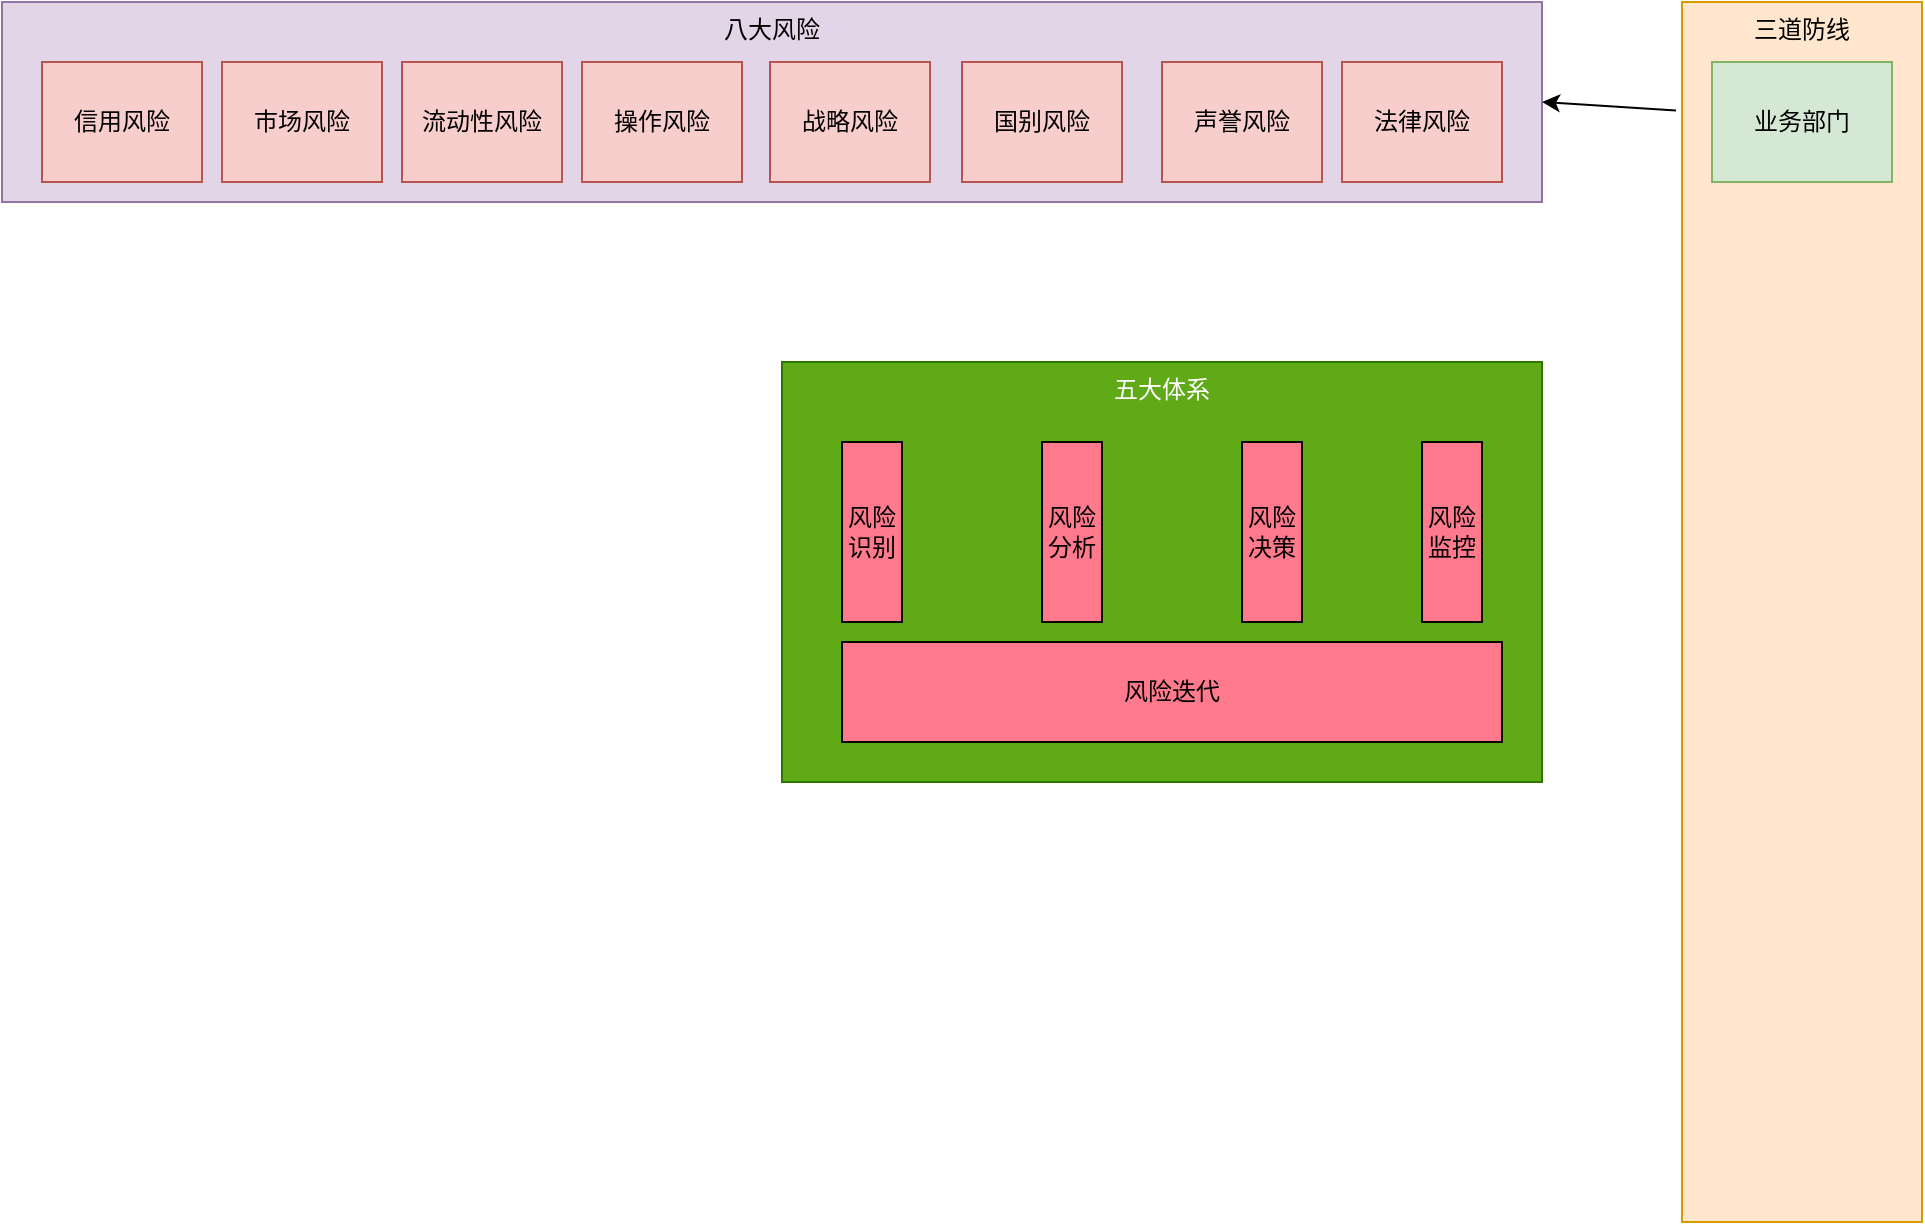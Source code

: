 <mxfile version="14.5.10" type="github">
  <diagram id="84DYd2oJogJ50CBNajp7" name="第 1 页">
    <mxGraphModel dx="1422" dy="762" grid="1" gridSize="10" guides="1" tooltips="1" connect="1" arrows="1" fold="1" page="1" pageScale="1" pageWidth="827" pageHeight="1169" math="0" shadow="0">
      <root>
        <mxCell id="0" />
        <mxCell id="1" parent="0" />
        <mxCell id="pUdsgsDDToOgOxMUS9t4-1" value="八大风险" style="rounded=0;whiteSpace=wrap;html=1;verticalAlign=top;fillColor=#e1d5e7;strokeColor=#9673a6;" vertex="1" parent="1">
          <mxGeometry x="30" y="130" width="770" height="100" as="geometry" />
        </mxCell>
        <mxCell id="pUdsgsDDToOgOxMUS9t4-2" value="信用风险" style="rounded=0;whiteSpace=wrap;html=1;fillColor=#f8cecc;strokeColor=#b85450;" vertex="1" parent="1">
          <mxGeometry x="50" y="160" width="80" height="60" as="geometry" />
        </mxCell>
        <mxCell id="pUdsgsDDToOgOxMUS9t4-3" value="市场风险" style="rounded=0;whiteSpace=wrap;html=1;fillColor=#f8cecc;strokeColor=#b85450;" vertex="1" parent="1">
          <mxGeometry x="140" y="160" width="80" height="60" as="geometry" />
        </mxCell>
        <mxCell id="pUdsgsDDToOgOxMUS9t4-4" value="流动性风险" style="rounded=0;whiteSpace=wrap;html=1;fillColor=#f8cecc;strokeColor=#b85450;" vertex="1" parent="1">
          <mxGeometry x="230" y="160" width="80" height="60" as="geometry" />
        </mxCell>
        <mxCell id="pUdsgsDDToOgOxMUS9t4-5" value="操作风险" style="rounded=0;whiteSpace=wrap;html=1;fillColor=#f8cecc;strokeColor=#b85450;" vertex="1" parent="1">
          <mxGeometry x="320" y="160" width="80" height="60" as="geometry" />
        </mxCell>
        <mxCell id="pUdsgsDDToOgOxMUS9t4-6" value="战略风险" style="rounded=0;whiteSpace=wrap;html=1;fillColor=#f8cecc;strokeColor=#b85450;" vertex="1" parent="1">
          <mxGeometry x="414" y="160" width="80" height="60" as="geometry" />
        </mxCell>
        <mxCell id="pUdsgsDDToOgOxMUS9t4-7" value="国别风险" style="rounded=0;whiteSpace=wrap;html=1;fillColor=#f8cecc;strokeColor=#b85450;" vertex="1" parent="1">
          <mxGeometry x="510" y="160" width="80" height="60" as="geometry" />
        </mxCell>
        <mxCell id="pUdsgsDDToOgOxMUS9t4-8" value="声誉风险" style="rounded=0;whiteSpace=wrap;html=1;fillColor=#f8cecc;strokeColor=#b85450;" vertex="1" parent="1">
          <mxGeometry x="610" y="160" width="80" height="60" as="geometry" />
        </mxCell>
        <mxCell id="pUdsgsDDToOgOxMUS9t4-9" value="法律风险" style="rounded=0;whiteSpace=wrap;html=1;fillColor=#f8cecc;strokeColor=#b85450;" vertex="1" parent="1">
          <mxGeometry x="700" y="160" width="80" height="60" as="geometry" />
        </mxCell>
        <mxCell id="pUdsgsDDToOgOxMUS9t4-10" value="三道防线" style="rounded=0;whiteSpace=wrap;html=1;verticalAlign=top;fillColor=#ffe6cc;strokeColor=#d79b00;" vertex="1" parent="1">
          <mxGeometry x="870" y="130" width="120" height="610" as="geometry" />
        </mxCell>
        <mxCell id="pUdsgsDDToOgOxMUS9t4-11" value="业务部门" style="rounded=0;whiteSpace=wrap;html=1;fillColor=#d5e8d4;strokeColor=#82b366;" vertex="1" parent="1">
          <mxGeometry x="885" y="160" width="90" height="60" as="geometry" />
        </mxCell>
        <mxCell id="pUdsgsDDToOgOxMUS9t4-12" value="" style="endArrow=classic;html=1;entryX=1;entryY=0.5;entryDx=0;entryDy=0;exitX=-0.025;exitY=0.089;exitDx=0;exitDy=0;exitPerimeter=0;" edge="1" parent="1" source="pUdsgsDDToOgOxMUS9t4-10" target="pUdsgsDDToOgOxMUS9t4-1">
          <mxGeometry width="50" height="50" relative="1" as="geometry">
            <mxPoint x="390" y="420" as="sourcePoint" />
            <mxPoint x="440" y="370" as="targetPoint" />
          </mxGeometry>
        </mxCell>
        <mxCell id="pUdsgsDDToOgOxMUS9t4-13" value="五大体系" style="rounded=0;whiteSpace=wrap;html=1;verticalAlign=top;fillColor=#60a917;strokeColor=#2D7600;fontColor=#ffffff;" vertex="1" parent="1">
          <mxGeometry x="420" y="310" width="380" height="210" as="geometry" />
        </mxCell>
        <mxCell id="pUdsgsDDToOgOxMUS9t4-14" value="风险识别" style="rounded=0;whiteSpace=wrap;html=1;fillColor=#FF7A8C;" vertex="1" parent="1">
          <mxGeometry x="450" y="350" width="30" height="90" as="geometry" />
        </mxCell>
        <mxCell id="pUdsgsDDToOgOxMUS9t4-15" value="风险分析" style="rounded=0;whiteSpace=wrap;html=1;fillColor=#FF7A8C;" vertex="1" parent="1">
          <mxGeometry x="550" y="350" width="30" height="90" as="geometry" />
        </mxCell>
        <mxCell id="pUdsgsDDToOgOxMUS9t4-16" value="风险决策" style="rounded=0;whiteSpace=wrap;html=1;fillColor=#FF7A8C;" vertex="1" parent="1">
          <mxGeometry x="650" y="350" width="30" height="90" as="geometry" />
        </mxCell>
        <mxCell id="pUdsgsDDToOgOxMUS9t4-17" value="风险监控" style="rounded=0;whiteSpace=wrap;html=1;fillColor=#FF7A8C;" vertex="1" parent="1">
          <mxGeometry x="740" y="350" width="30" height="90" as="geometry" />
        </mxCell>
        <mxCell id="pUdsgsDDToOgOxMUS9t4-18" value="风险迭代" style="rounded=0;whiteSpace=wrap;html=1;fillColor=#FF7A8C;" vertex="1" parent="1">
          <mxGeometry x="450" y="450" width="330" height="50" as="geometry" />
        </mxCell>
      </root>
    </mxGraphModel>
  </diagram>
</mxfile>
